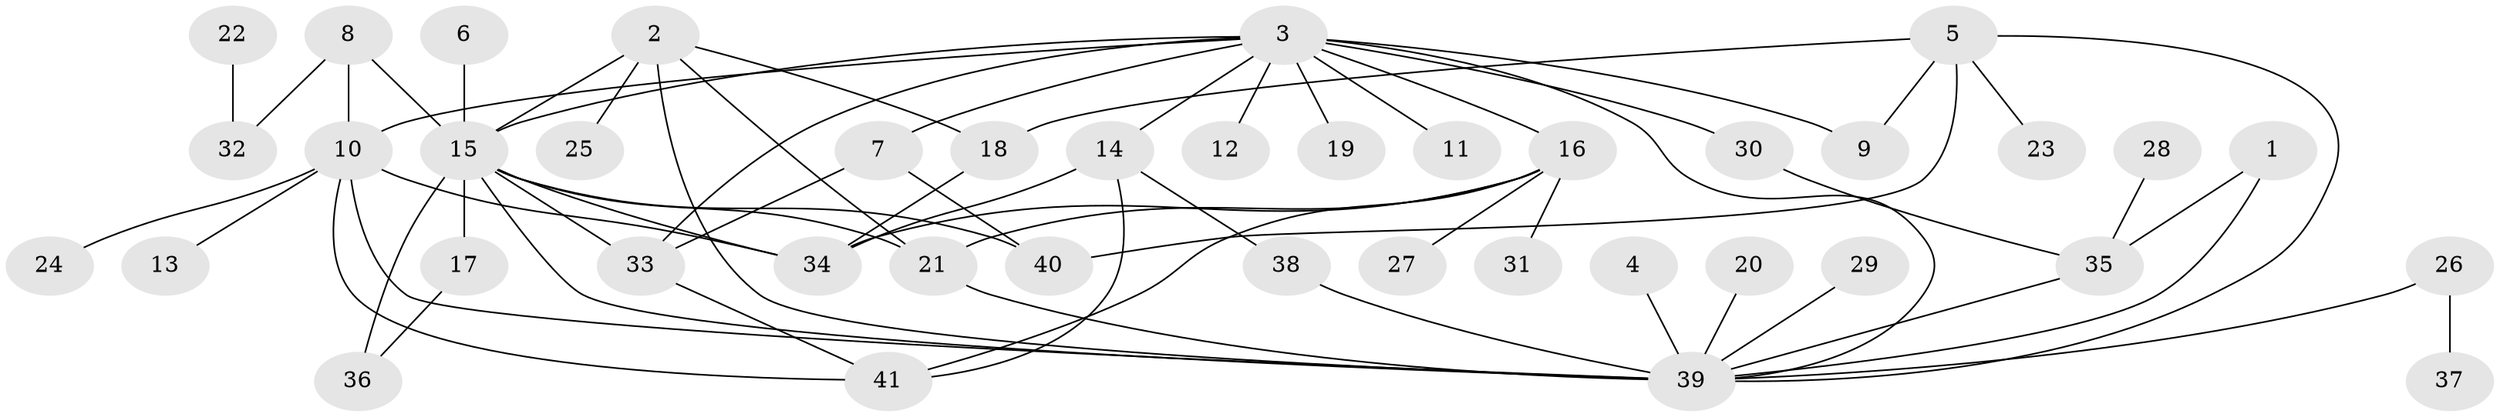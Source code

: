 // original degree distribution, {4: 0.08955223880597014, 19: 0.014925373134328358, 8: 0.014925373134328358, 10: 0.014925373134328358, 1: 0.3880597014925373, 3: 0.1044776119402985, 6: 0.04477611940298507, 2: 0.2537313432835821, 5: 0.04477611940298507, 12: 0.014925373134328358, 9: 0.014925373134328358}
// Generated by graph-tools (version 1.1) at 2025/36/03/04/25 23:36:45]
// undirected, 41 vertices, 64 edges
graph export_dot {
  node [color=gray90,style=filled];
  1;
  2;
  3;
  4;
  5;
  6;
  7;
  8;
  9;
  10;
  11;
  12;
  13;
  14;
  15;
  16;
  17;
  18;
  19;
  20;
  21;
  22;
  23;
  24;
  25;
  26;
  27;
  28;
  29;
  30;
  31;
  32;
  33;
  34;
  35;
  36;
  37;
  38;
  39;
  40;
  41;
  1 -- 35 [weight=1.0];
  1 -- 39 [weight=1.0];
  2 -- 15 [weight=3.0];
  2 -- 18 [weight=1.0];
  2 -- 21 [weight=1.0];
  2 -- 25 [weight=1.0];
  2 -- 39 [weight=2.0];
  3 -- 7 [weight=1.0];
  3 -- 9 [weight=2.0];
  3 -- 10 [weight=2.0];
  3 -- 11 [weight=1.0];
  3 -- 12 [weight=1.0];
  3 -- 14 [weight=1.0];
  3 -- 15 [weight=1.0];
  3 -- 16 [weight=1.0];
  3 -- 19 [weight=1.0];
  3 -- 30 [weight=1.0];
  3 -- 33 [weight=1.0];
  3 -- 39 [weight=1.0];
  4 -- 39 [weight=1.0];
  5 -- 9 [weight=1.0];
  5 -- 18 [weight=1.0];
  5 -- 23 [weight=1.0];
  5 -- 39 [weight=1.0];
  5 -- 40 [weight=1.0];
  6 -- 15 [weight=1.0];
  7 -- 33 [weight=1.0];
  7 -- 40 [weight=1.0];
  8 -- 10 [weight=1.0];
  8 -- 15 [weight=1.0];
  8 -- 32 [weight=1.0];
  10 -- 13 [weight=1.0];
  10 -- 24 [weight=1.0];
  10 -- 34 [weight=1.0];
  10 -- 39 [weight=1.0];
  10 -- 41 [weight=1.0];
  14 -- 34 [weight=1.0];
  14 -- 38 [weight=1.0];
  14 -- 41 [weight=1.0];
  15 -- 17 [weight=1.0];
  15 -- 21 [weight=1.0];
  15 -- 33 [weight=1.0];
  15 -- 34 [weight=1.0];
  15 -- 36 [weight=1.0];
  15 -- 39 [weight=1.0];
  15 -- 40 [weight=1.0];
  16 -- 21 [weight=1.0];
  16 -- 27 [weight=1.0];
  16 -- 31 [weight=1.0];
  16 -- 34 [weight=1.0];
  16 -- 41 [weight=1.0];
  17 -- 36 [weight=1.0];
  18 -- 34 [weight=1.0];
  20 -- 39 [weight=1.0];
  21 -- 39 [weight=1.0];
  22 -- 32 [weight=1.0];
  26 -- 37 [weight=1.0];
  26 -- 39 [weight=1.0];
  28 -- 35 [weight=1.0];
  29 -- 39 [weight=1.0];
  30 -- 35 [weight=1.0];
  33 -- 41 [weight=1.0];
  35 -- 39 [weight=1.0];
  38 -- 39 [weight=1.0];
}

